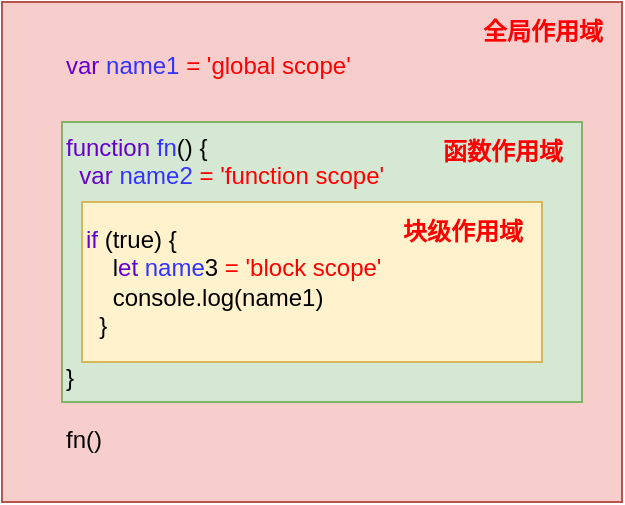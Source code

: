 <mxfile version="20.5.1" type="github">
  <diagram id="bgvt5PuYggvypvkScg1X" name="第 1 页">
    <mxGraphModel dx="1426" dy="794" grid="1" gridSize="10" guides="1" tooltips="1" connect="1" arrows="1" fold="1" page="1" pageScale="1" pageWidth="3300" pageHeight="4681" math="0" shadow="0">
      <root>
        <mxCell id="0" />
        <mxCell id="1" parent="0" />
        <mxCell id="muk2QRLbzU_1VY-n0LTS-1" value="" style="rounded=0;whiteSpace=wrap;html=1;fillColor=#f8cecc;strokeColor=#b85450;" vertex="1" parent="1">
          <mxGeometry x="690" y="210" width="310" height="250" as="geometry" />
        </mxCell>
        <mxCell id="muk2QRLbzU_1VY-n0LTS-2" value="&lt;font color=&quot;#6600cc&quot;&gt;var&lt;/font&gt; &lt;font color=&quot;#3333ff&quot;&gt;name1&lt;/font&gt; &lt;font color=&quot;#ff0000&quot;&gt;= &#39;global scope&#39;&lt;/font&gt;&lt;br&gt;&lt;br&gt;&lt;br&gt;&lt;br&gt;&lt;br&gt;&lt;br&gt;&lt;br&gt;&lt;br&gt;&lt;br&gt;&lt;br&gt;&lt;br&gt;&lt;br&gt;&lt;br&gt;fn()" style="text;html=1;align=left;verticalAlign=middle;resizable=0;points=[];autosize=1;" vertex="1" parent="1">
          <mxGeometry x="720" y="230" width="170" height="210" as="geometry" />
        </mxCell>
        <mxCell id="muk2QRLbzU_1VY-n0LTS-6" value="" style="rounded=0;whiteSpace=wrap;html=1;fillColor=#d5e8d4;strokeColor=#82b366;" vertex="1" parent="1">
          <mxGeometry x="720" y="270" width="260" height="140" as="geometry" />
        </mxCell>
        <mxCell id="muk2QRLbzU_1VY-n0LTS-3" value="&lt;div&gt;&lt;font color=&quot;#6600cc&quot;&gt;function&lt;/font&gt; &lt;font color=&quot;#3333ff&quot;&gt;fn&lt;/font&gt;() {&lt;/div&gt;&lt;div&gt;&amp;nbsp; &lt;font color=&quot;#6600cc&quot;&gt;var &lt;/font&gt;&lt;font color=&quot;#3333ff&quot;&gt;name2&lt;/font&gt; &lt;font color=&quot;#ff0000&quot;&gt;= &#39;function scope&#39;&lt;/font&gt;&lt;/div&gt;&lt;div&gt;&amp;nbsp;&amp;nbsp;&lt;/div&gt;&lt;div&gt;&lt;br&gt;&lt;/div&gt;&lt;div&gt;&lt;br&gt;&lt;/div&gt;&lt;div&gt;&lt;br&gt;&lt;/div&gt;&lt;div&gt;&lt;br&gt;&lt;/div&gt;&lt;div&gt;&lt;br&gt;&lt;/div&gt;&lt;div&gt;}&lt;/div&gt;" style="text;html=1;align=left;verticalAlign=middle;resizable=0;points=[];autosize=1;" vertex="1" parent="1">
          <mxGeometry x="720" y="270" width="180" height="140" as="geometry" />
        </mxCell>
        <mxCell id="muk2QRLbzU_1VY-n0LTS-7" value="" style="rounded=0;whiteSpace=wrap;html=1;fillColor=#fff2cc;strokeColor=#d6b656;" vertex="1" parent="1">
          <mxGeometry x="730" y="310" width="230" height="80" as="geometry" />
        </mxCell>
        <mxCell id="muk2QRLbzU_1VY-n0LTS-4" value="&lt;div style=&quot;&quot;&gt;&lt;font color=&quot;#6600cc&quot;&gt;if &lt;/font&gt;(true) {&lt;/div&gt;&lt;div style=&quot;&quot;&gt;&amp;nbsp; &amp;nbsp; l&lt;font color=&quot;#6600cc&quot;&gt;et&lt;/font&gt; &lt;font color=&quot;#3333ff&quot;&gt;name&lt;/font&gt;3 &lt;font color=&quot;#ff0000&quot;&gt;= &#39;block scope&#39;&lt;/font&gt;&lt;/div&gt;&lt;div style=&quot;&quot;&gt;&amp;nbsp; &amp;nbsp; console.log(name1)&lt;/div&gt;&lt;div style=&quot;&quot;&gt;&amp;nbsp; }&lt;/div&gt;" style="text;html=1;align=left;verticalAlign=middle;resizable=0;points=[];autosize=1;strokeColor=none;fillColor=none;" vertex="1" parent="1">
          <mxGeometry x="730" y="315" width="170" height="70" as="geometry" />
        </mxCell>
        <mxCell id="muk2QRLbzU_1VY-n0LTS-8" value="全局作用域" style="text;html=1;align=center;verticalAlign=middle;resizable=0;points=[];autosize=1;strokeColor=none;fillColor=none;fontColor=#FF0000;fontStyle=1" vertex="1" parent="1">
          <mxGeometry x="920" y="210" width="80" height="30" as="geometry" />
        </mxCell>
        <mxCell id="muk2QRLbzU_1VY-n0LTS-9" value="函数作用域" style="text;html=1;align=center;verticalAlign=middle;resizable=0;points=[];autosize=1;strokeColor=none;fillColor=none;fontColor=#FF0000;fontStyle=1" vertex="1" parent="1">
          <mxGeometry x="900" y="270" width="80" height="30" as="geometry" />
        </mxCell>
        <mxCell id="muk2QRLbzU_1VY-n0LTS-10" value="块级作用域" style="text;html=1;align=center;verticalAlign=middle;resizable=0;points=[];autosize=1;strokeColor=none;fillColor=none;fontColor=#FF0000;fontStyle=1" vertex="1" parent="1">
          <mxGeometry x="880" y="310" width="80" height="30" as="geometry" />
        </mxCell>
      </root>
    </mxGraphModel>
  </diagram>
</mxfile>
